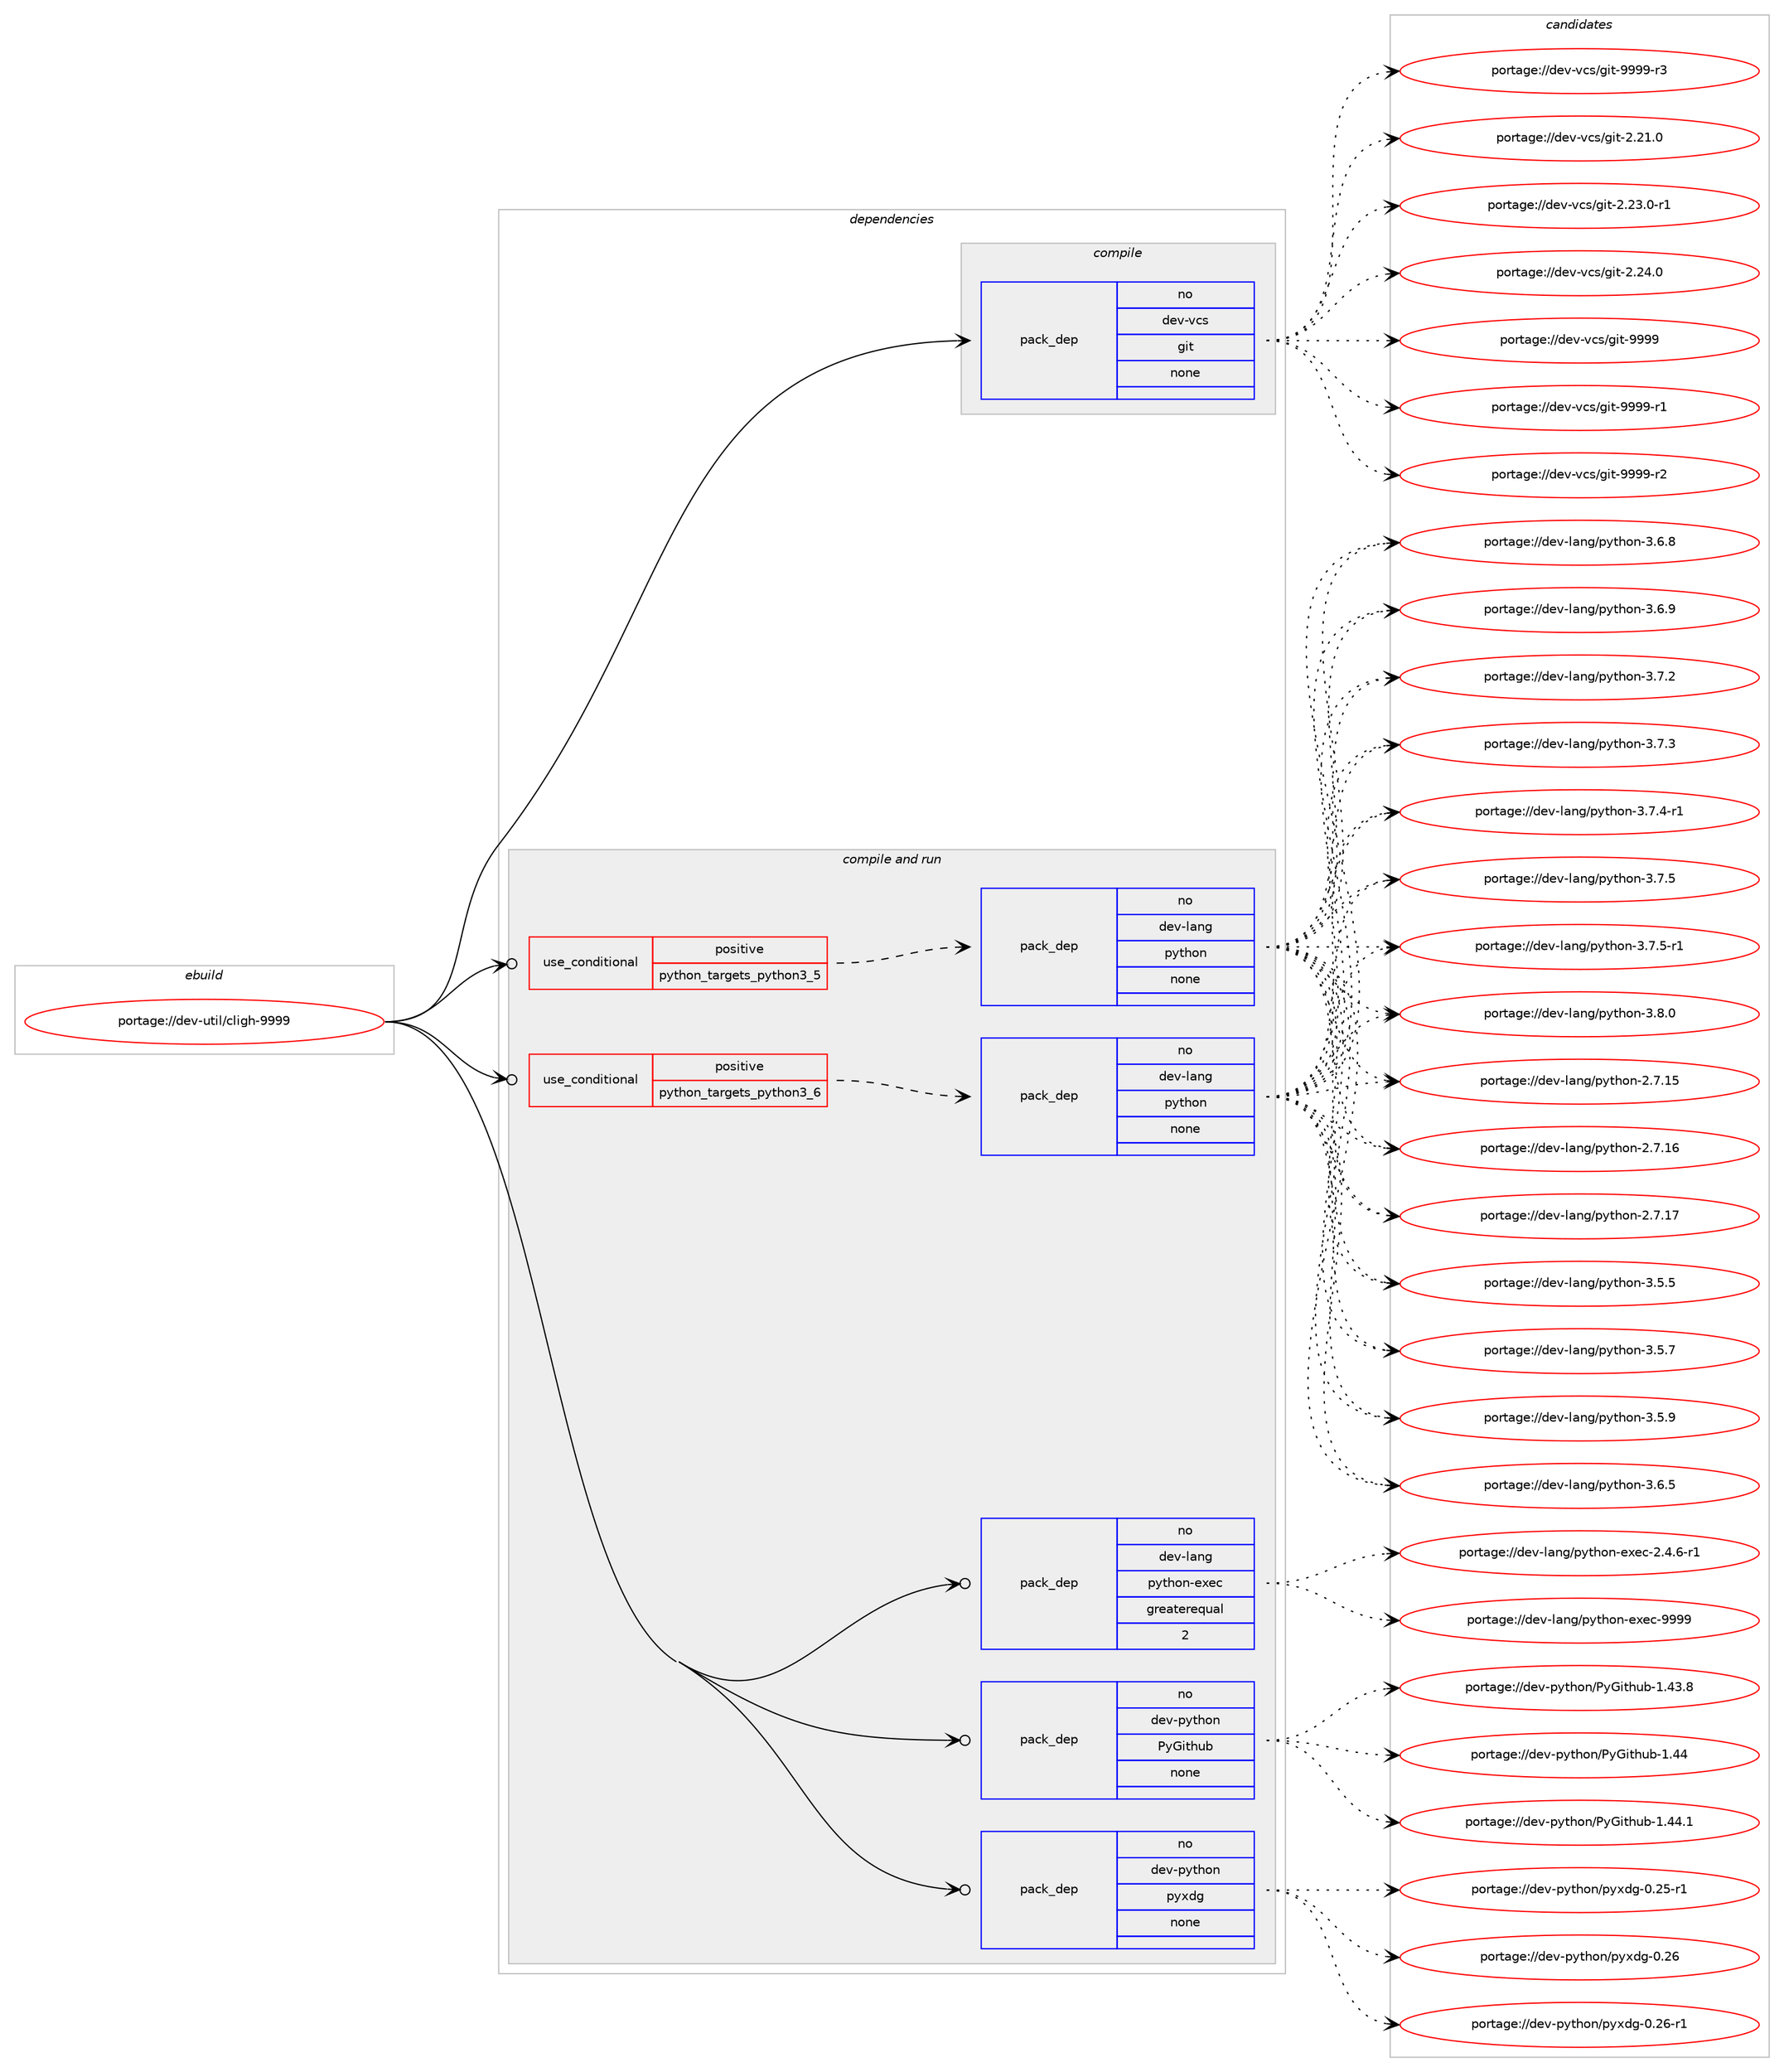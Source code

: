 digraph prolog {

# *************
# Graph options
# *************

newrank=true;
concentrate=true;
compound=true;
graph [rankdir=LR,fontname=Helvetica,fontsize=10,ranksep=1.5];#, ranksep=2.5, nodesep=0.2];
edge  [arrowhead=vee];
node  [fontname=Helvetica,fontsize=10];

# **********
# The ebuild
# **********

subgraph cluster_leftcol {
color=gray;
rank=same;
label=<<i>ebuild</i>>;
id [label="portage://dev-util/cligh-9999", color=red, width=4, href="../dev-util/cligh-9999.svg"];
}

# ****************
# The dependencies
# ****************

subgraph cluster_midcol {
color=gray;
label=<<i>dependencies</i>>;
subgraph cluster_compile {
fillcolor="#eeeeee";
style=filled;
label=<<i>compile</i>>;
subgraph pack185843 {
dependency260069 [label=<<TABLE BORDER="0" CELLBORDER="1" CELLSPACING="0" CELLPADDING="4" WIDTH="220"><TR><TD ROWSPAN="6" CELLPADDING="30">pack_dep</TD></TR><TR><TD WIDTH="110">no</TD></TR><TR><TD>dev-vcs</TD></TR><TR><TD>git</TD></TR><TR><TD>none</TD></TR><TR><TD></TD></TR></TABLE>>, shape=none, color=blue];
}
id:e -> dependency260069:w [weight=20,style="solid",arrowhead="vee"];
}
subgraph cluster_compileandrun {
fillcolor="#eeeeee";
style=filled;
label=<<i>compile and run</i>>;
subgraph cond70599 {
dependency260070 [label=<<TABLE BORDER="0" CELLBORDER="1" CELLSPACING="0" CELLPADDING="4"><TR><TD ROWSPAN="3" CELLPADDING="10">use_conditional</TD></TR><TR><TD>positive</TD></TR><TR><TD>python_targets_python3_5</TD></TR></TABLE>>, shape=none, color=red];
subgraph pack185844 {
dependency260071 [label=<<TABLE BORDER="0" CELLBORDER="1" CELLSPACING="0" CELLPADDING="4" WIDTH="220"><TR><TD ROWSPAN="6" CELLPADDING="30">pack_dep</TD></TR><TR><TD WIDTH="110">no</TD></TR><TR><TD>dev-lang</TD></TR><TR><TD>python</TD></TR><TR><TD>none</TD></TR><TR><TD></TD></TR></TABLE>>, shape=none, color=blue];
}
dependency260070:e -> dependency260071:w [weight=20,style="dashed",arrowhead="vee"];
}
id:e -> dependency260070:w [weight=20,style="solid",arrowhead="odotvee"];
subgraph cond70600 {
dependency260072 [label=<<TABLE BORDER="0" CELLBORDER="1" CELLSPACING="0" CELLPADDING="4"><TR><TD ROWSPAN="3" CELLPADDING="10">use_conditional</TD></TR><TR><TD>positive</TD></TR><TR><TD>python_targets_python3_6</TD></TR></TABLE>>, shape=none, color=red];
subgraph pack185845 {
dependency260073 [label=<<TABLE BORDER="0" CELLBORDER="1" CELLSPACING="0" CELLPADDING="4" WIDTH="220"><TR><TD ROWSPAN="6" CELLPADDING="30">pack_dep</TD></TR><TR><TD WIDTH="110">no</TD></TR><TR><TD>dev-lang</TD></TR><TR><TD>python</TD></TR><TR><TD>none</TD></TR><TR><TD></TD></TR></TABLE>>, shape=none, color=blue];
}
dependency260072:e -> dependency260073:w [weight=20,style="dashed",arrowhead="vee"];
}
id:e -> dependency260072:w [weight=20,style="solid",arrowhead="odotvee"];
subgraph pack185846 {
dependency260074 [label=<<TABLE BORDER="0" CELLBORDER="1" CELLSPACING="0" CELLPADDING="4" WIDTH="220"><TR><TD ROWSPAN="6" CELLPADDING="30">pack_dep</TD></TR><TR><TD WIDTH="110">no</TD></TR><TR><TD>dev-lang</TD></TR><TR><TD>python-exec</TD></TR><TR><TD>greaterequal</TD></TR><TR><TD>2</TD></TR></TABLE>>, shape=none, color=blue];
}
id:e -> dependency260074:w [weight=20,style="solid",arrowhead="odotvee"];
subgraph pack185847 {
dependency260075 [label=<<TABLE BORDER="0" CELLBORDER="1" CELLSPACING="0" CELLPADDING="4" WIDTH="220"><TR><TD ROWSPAN="6" CELLPADDING="30">pack_dep</TD></TR><TR><TD WIDTH="110">no</TD></TR><TR><TD>dev-python</TD></TR><TR><TD>PyGithub</TD></TR><TR><TD>none</TD></TR><TR><TD></TD></TR></TABLE>>, shape=none, color=blue];
}
id:e -> dependency260075:w [weight=20,style="solid",arrowhead="odotvee"];
subgraph pack185848 {
dependency260076 [label=<<TABLE BORDER="0" CELLBORDER="1" CELLSPACING="0" CELLPADDING="4" WIDTH="220"><TR><TD ROWSPAN="6" CELLPADDING="30">pack_dep</TD></TR><TR><TD WIDTH="110">no</TD></TR><TR><TD>dev-python</TD></TR><TR><TD>pyxdg</TD></TR><TR><TD>none</TD></TR><TR><TD></TD></TR></TABLE>>, shape=none, color=blue];
}
id:e -> dependency260076:w [weight=20,style="solid",arrowhead="odotvee"];
}
subgraph cluster_run {
fillcolor="#eeeeee";
style=filled;
label=<<i>run</i>>;
}
}

# **************
# The candidates
# **************

subgraph cluster_choices {
rank=same;
color=gray;
label=<<i>candidates</i>>;

subgraph choice185843 {
color=black;
nodesep=1;
choiceportage10010111845118991154710310511645504650494648 [label="portage://dev-vcs/git-2.21.0", color=red, width=4,href="../dev-vcs/git-2.21.0.svg"];
choiceportage100101118451189911547103105116455046505146484511449 [label="portage://dev-vcs/git-2.23.0-r1", color=red, width=4,href="../dev-vcs/git-2.23.0-r1.svg"];
choiceportage10010111845118991154710310511645504650524648 [label="portage://dev-vcs/git-2.24.0", color=red, width=4,href="../dev-vcs/git-2.24.0.svg"];
choiceportage1001011184511899115471031051164557575757 [label="portage://dev-vcs/git-9999", color=red, width=4,href="../dev-vcs/git-9999.svg"];
choiceportage10010111845118991154710310511645575757574511449 [label="portage://dev-vcs/git-9999-r1", color=red, width=4,href="../dev-vcs/git-9999-r1.svg"];
choiceportage10010111845118991154710310511645575757574511450 [label="portage://dev-vcs/git-9999-r2", color=red, width=4,href="../dev-vcs/git-9999-r2.svg"];
choiceportage10010111845118991154710310511645575757574511451 [label="portage://dev-vcs/git-9999-r3", color=red, width=4,href="../dev-vcs/git-9999-r3.svg"];
dependency260069:e -> choiceportage10010111845118991154710310511645504650494648:w [style=dotted,weight="100"];
dependency260069:e -> choiceportage100101118451189911547103105116455046505146484511449:w [style=dotted,weight="100"];
dependency260069:e -> choiceportage10010111845118991154710310511645504650524648:w [style=dotted,weight="100"];
dependency260069:e -> choiceportage1001011184511899115471031051164557575757:w [style=dotted,weight="100"];
dependency260069:e -> choiceportage10010111845118991154710310511645575757574511449:w [style=dotted,weight="100"];
dependency260069:e -> choiceportage10010111845118991154710310511645575757574511450:w [style=dotted,weight="100"];
dependency260069:e -> choiceportage10010111845118991154710310511645575757574511451:w [style=dotted,weight="100"];
}
subgraph choice185844 {
color=black;
nodesep=1;
choiceportage10010111845108971101034711212111610411111045504655464953 [label="portage://dev-lang/python-2.7.15", color=red, width=4,href="../dev-lang/python-2.7.15.svg"];
choiceportage10010111845108971101034711212111610411111045504655464954 [label="portage://dev-lang/python-2.7.16", color=red, width=4,href="../dev-lang/python-2.7.16.svg"];
choiceportage10010111845108971101034711212111610411111045504655464955 [label="portage://dev-lang/python-2.7.17", color=red, width=4,href="../dev-lang/python-2.7.17.svg"];
choiceportage100101118451089711010347112121116104111110455146534653 [label="portage://dev-lang/python-3.5.5", color=red, width=4,href="../dev-lang/python-3.5.5.svg"];
choiceportage100101118451089711010347112121116104111110455146534655 [label="portage://dev-lang/python-3.5.7", color=red, width=4,href="../dev-lang/python-3.5.7.svg"];
choiceportage100101118451089711010347112121116104111110455146534657 [label="portage://dev-lang/python-3.5.9", color=red, width=4,href="../dev-lang/python-3.5.9.svg"];
choiceportage100101118451089711010347112121116104111110455146544653 [label="portage://dev-lang/python-3.6.5", color=red, width=4,href="../dev-lang/python-3.6.5.svg"];
choiceportage100101118451089711010347112121116104111110455146544656 [label="portage://dev-lang/python-3.6.8", color=red, width=4,href="../dev-lang/python-3.6.8.svg"];
choiceportage100101118451089711010347112121116104111110455146544657 [label="portage://dev-lang/python-3.6.9", color=red, width=4,href="../dev-lang/python-3.6.9.svg"];
choiceportage100101118451089711010347112121116104111110455146554650 [label="portage://dev-lang/python-3.7.2", color=red, width=4,href="../dev-lang/python-3.7.2.svg"];
choiceportage100101118451089711010347112121116104111110455146554651 [label="portage://dev-lang/python-3.7.3", color=red, width=4,href="../dev-lang/python-3.7.3.svg"];
choiceportage1001011184510897110103471121211161041111104551465546524511449 [label="portage://dev-lang/python-3.7.4-r1", color=red, width=4,href="../dev-lang/python-3.7.4-r1.svg"];
choiceportage100101118451089711010347112121116104111110455146554653 [label="portage://dev-lang/python-3.7.5", color=red, width=4,href="../dev-lang/python-3.7.5.svg"];
choiceportage1001011184510897110103471121211161041111104551465546534511449 [label="portage://dev-lang/python-3.7.5-r1", color=red, width=4,href="../dev-lang/python-3.7.5-r1.svg"];
choiceportage100101118451089711010347112121116104111110455146564648 [label="portage://dev-lang/python-3.8.0", color=red, width=4,href="../dev-lang/python-3.8.0.svg"];
dependency260071:e -> choiceportage10010111845108971101034711212111610411111045504655464953:w [style=dotted,weight="100"];
dependency260071:e -> choiceportage10010111845108971101034711212111610411111045504655464954:w [style=dotted,weight="100"];
dependency260071:e -> choiceportage10010111845108971101034711212111610411111045504655464955:w [style=dotted,weight="100"];
dependency260071:e -> choiceportage100101118451089711010347112121116104111110455146534653:w [style=dotted,weight="100"];
dependency260071:e -> choiceportage100101118451089711010347112121116104111110455146534655:w [style=dotted,weight="100"];
dependency260071:e -> choiceportage100101118451089711010347112121116104111110455146534657:w [style=dotted,weight="100"];
dependency260071:e -> choiceportage100101118451089711010347112121116104111110455146544653:w [style=dotted,weight="100"];
dependency260071:e -> choiceportage100101118451089711010347112121116104111110455146544656:w [style=dotted,weight="100"];
dependency260071:e -> choiceportage100101118451089711010347112121116104111110455146544657:w [style=dotted,weight="100"];
dependency260071:e -> choiceportage100101118451089711010347112121116104111110455146554650:w [style=dotted,weight="100"];
dependency260071:e -> choiceportage100101118451089711010347112121116104111110455146554651:w [style=dotted,weight="100"];
dependency260071:e -> choiceportage1001011184510897110103471121211161041111104551465546524511449:w [style=dotted,weight="100"];
dependency260071:e -> choiceportage100101118451089711010347112121116104111110455146554653:w [style=dotted,weight="100"];
dependency260071:e -> choiceportage1001011184510897110103471121211161041111104551465546534511449:w [style=dotted,weight="100"];
dependency260071:e -> choiceportage100101118451089711010347112121116104111110455146564648:w [style=dotted,weight="100"];
}
subgraph choice185845 {
color=black;
nodesep=1;
choiceportage10010111845108971101034711212111610411111045504655464953 [label="portage://dev-lang/python-2.7.15", color=red, width=4,href="../dev-lang/python-2.7.15.svg"];
choiceportage10010111845108971101034711212111610411111045504655464954 [label="portage://dev-lang/python-2.7.16", color=red, width=4,href="../dev-lang/python-2.7.16.svg"];
choiceportage10010111845108971101034711212111610411111045504655464955 [label="portage://dev-lang/python-2.7.17", color=red, width=4,href="../dev-lang/python-2.7.17.svg"];
choiceportage100101118451089711010347112121116104111110455146534653 [label="portage://dev-lang/python-3.5.5", color=red, width=4,href="../dev-lang/python-3.5.5.svg"];
choiceportage100101118451089711010347112121116104111110455146534655 [label="portage://dev-lang/python-3.5.7", color=red, width=4,href="../dev-lang/python-3.5.7.svg"];
choiceportage100101118451089711010347112121116104111110455146534657 [label="portage://dev-lang/python-3.5.9", color=red, width=4,href="../dev-lang/python-3.5.9.svg"];
choiceportage100101118451089711010347112121116104111110455146544653 [label="portage://dev-lang/python-3.6.5", color=red, width=4,href="../dev-lang/python-3.6.5.svg"];
choiceportage100101118451089711010347112121116104111110455146544656 [label="portage://dev-lang/python-3.6.8", color=red, width=4,href="../dev-lang/python-3.6.8.svg"];
choiceportage100101118451089711010347112121116104111110455146544657 [label="portage://dev-lang/python-3.6.9", color=red, width=4,href="../dev-lang/python-3.6.9.svg"];
choiceportage100101118451089711010347112121116104111110455146554650 [label="portage://dev-lang/python-3.7.2", color=red, width=4,href="../dev-lang/python-3.7.2.svg"];
choiceportage100101118451089711010347112121116104111110455146554651 [label="portage://dev-lang/python-3.7.3", color=red, width=4,href="../dev-lang/python-3.7.3.svg"];
choiceportage1001011184510897110103471121211161041111104551465546524511449 [label="portage://dev-lang/python-3.7.4-r1", color=red, width=4,href="../dev-lang/python-3.7.4-r1.svg"];
choiceportage100101118451089711010347112121116104111110455146554653 [label="portage://dev-lang/python-3.7.5", color=red, width=4,href="../dev-lang/python-3.7.5.svg"];
choiceportage1001011184510897110103471121211161041111104551465546534511449 [label="portage://dev-lang/python-3.7.5-r1", color=red, width=4,href="../dev-lang/python-3.7.5-r1.svg"];
choiceportage100101118451089711010347112121116104111110455146564648 [label="portage://dev-lang/python-3.8.0", color=red, width=4,href="../dev-lang/python-3.8.0.svg"];
dependency260073:e -> choiceportage10010111845108971101034711212111610411111045504655464953:w [style=dotted,weight="100"];
dependency260073:e -> choiceportage10010111845108971101034711212111610411111045504655464954:w [style=dotted,weight="100"];
dependency260073:e -> choiceportage10010111845108971101034711212111610411111045504655464955:w [style=dotted,weight="100"];
dependency260073:e -> choiceportage100101118451089711010347112121116104111110455146534653:w [style=dotted,weight="100"];
dependency260073:e -> choiceportage100101118451089711010347112121116104111110455146534655:w [style=dotted,weight="100"];
dependency260073:e -> choiceportage100101118451089711010347112121116104111110455146534657:w [style=dotted,weight="100"];
dependency260073:e -> choiceportage100101118451089711010347112121116104111110455146544653:w [style=dotted,weight="100"];
dependency260073:e -> choiceportage100101118451089711010347112121116104111110455146544656:w [style=dotted,weight="100"];
dependency260073:e -> choiceportage100101118451089711010347112121116104111110455146544657:w [style=dotted,weight="100"];
dependency260073:e -> choiceportage100101118451089711010347112121116104111110455146554650:w [style=dotted,weight="100"];
dependency260073:e -> choiceportage100101118451089711010347112121116104111110455146554651:w [style=dotted,weight="100"];
dependency260073:e -> choiceportage1001011184510897110103471121211161041111104551465546524511449:w [style=dotted,weight="100"];
dependency260073:e -> choiceportage100101118451089711010347112121116104111110455146554653:w [style=dotted,weight="100"];
dependency260073:e -> choiceportage1001011184510897110103471121211161041111104551465546534511449:w [style=dotted,weight="100"];
dependency260073:e -> choiceportage100101118451089711010347112121116104111110455146564648:w [style=dotted,weight="100"];
}
subgraph choice185846 {
color=black;
nodesep=1;
choiceportage10010111845108971101034711212111610411111045101120101994550465246544511449 [label="portage://dev-lang/python-exec-2.4.6-r1", color=red, width=4,href="../dev-lang/python-exec-2.4.6-r1.svg"];
choiceportage10010111845108971101034711212111610411111045101120101994557575757 [label="portage://dev-lang/python-exec-9999", color=red, width=4,href="../dev-lang/python-exec-9999.svg"];
dependency260074:e -> choiceportage10010111845108971101034711212111610411111045101120101994550465246544511449:w [style=dotted,weight="100"];
dependency260074:e -> choiceportage10010111845108971101034711212111610411111045101120101994557575757:w [style=dotted,weight="100"];
}
subgraph choice185847 {
color=black;
nodesep=1;
choiceportage100101118451121211161041111104780121711051161041179845494652514656 [label="portage://dev-python/PyGithub-1.43.8", color=red, width=4,href="../dev-python/PyGithub-1.43.8.svg"];
choiceportage10010111845112121116104111110478012171105116104117984549465252 [label="portage://dev-python/PyGithub-1.44", color=red, width=4,href="../dev-python/PyGithub-1.44.svg"];
choiceportage100101118451121211161041111104780121711051161041179845494652524649 [label="portage://dev-python/PyGithub-1.44.1", color=red, width=4,href="../dev-python/PyGithub-1.44.1.svg"];
dependency260075:e -> choiceportage100101118451121211161041111104780121711051161041179845494652514656:w [style=dotted,weight="100"];
dependency260075:e -> choiceportage10010111845112121116104111110478012171105116104117984549465252:w [style=dotted,weight="100"];
dependency260075:e -> choiceportage100101118451121211161041111104780121711051161041179845494652524649:w [style=dotted,weight="100"];
}
subgraph choice185848 {
color=black;
nodesep=1;
choiceportage100101118451121211161041111104711212112010010345484650534511449 [label="portage://dev-python/pyxdg-0.25-r1", color=red, width=4,href="../dev-python/pyxdg-0.25-r1.svg"];
choiceportage10010111845112121116104111110471121211201001034548465054 [label="portage://dev-python/pyxdg-0.26", color=red, width=4,href="../dev-python/pyxdg-0.26.svg"];
choiceportage100101118451121211161041111104711212112010010345484650544511449 [label="portage://dev-python/pyxdg-0.26-r1", color=red, width=4,href="../dev-python/pyxdg-0.26-r1.svg"];
dependency260076:e -> choiceportage100101118451121211161041111104711212112010010345484650534511449:w [style=dotted,weight="100"];
dependency260076:e -> choiceportage10010111845112121116104111110471121211201001034548465054:w [style=dotted,weight="100"];
dependency260076:e -> choiceportage100101118451121211161041111104711212112010010345484650544511449:w [style=dotted,weight="100"];
}
}

}
